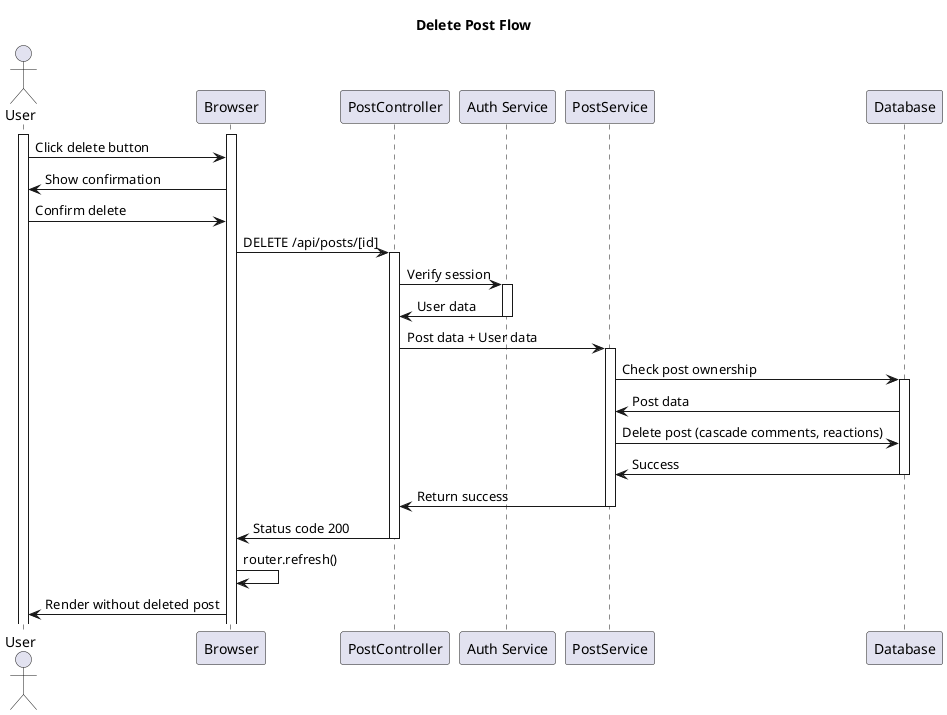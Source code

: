 @startuml
title Delete Post Flow

actor User
participant Browser
participant "PostController" as PostController
participant "Auth Service" as AuthService
participant "PostService" as PostService
participant Database

activate User
activate Browser
User -> Browser: Click delete button
Browser -> User: Show confirmation
User -> Browser: Confirm delete
Browser -> PostController: DELETE /api/posts/[id]
activate PostController
PostController -> AuthService: Verify session
activate AuthService
AuthService -> PostController: User data
deactivate AuthService
PostController -> PostService: Post data + User data
activate PostService
PostService -> Database: Check post ownership
activate Database
Database -> PostService: Post data
PostService -> Database: Delete post (cascade comments, reactions)
Database -> PostService: Success
deactivate Database
PostService -> PostController: Return success
deactivate PostService
PostController -> Browser: Status code 200
deactivate PostController
Browser -> Browser: router.refresh()
Browser -> User: Render without deleted post

@enduml